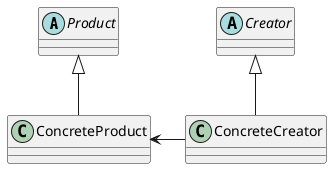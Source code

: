 @startuml

abstract Product{

}


class ConcreteProduct{

}

Product <|-- ConcreteProduct

abstract Creator{

}

class ConcreteCreator{

}

Creator <|-- ConcreteCreator


ConcreteProduct <- ConcreteCreator

@enduml
